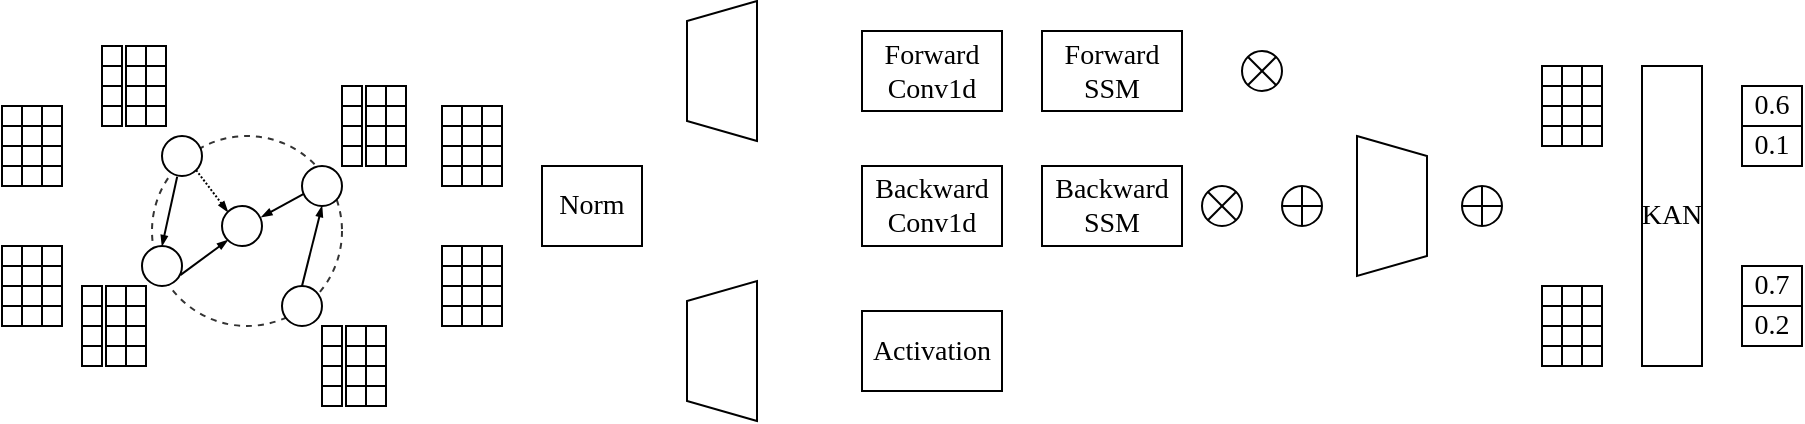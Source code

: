 <mxfile version="24.5.5" type="github">
  <diagram name="第 1 页" id="mSj27gr01lUWhsnLit3x">
    <mxGraphModel dx="1698" dy="1373" grid="1" gridSize="10" guides="1" tooltips="1" connect="1" arrows="1" fold="1" page="1" pageScale="1" pageWidth="827" pageHeight="1169" math="0" shadow="0">
      <root>
        <mxCell id="0" />
        <mxCell id="1" parent="0" />
        <mxCell id="Hs8WbcXcdVRiZlc4-tPR-161" value="" style="ellipse;whiteSpace=wrap;html=1;aspect=fixed;dashed=1;opacity=80;" vertex="1" parent="1">
          <mxGeometry x="255" y="265" width="95" height="95" as="geometry" />
        </mxCell>
        <mxCell id="Hs8WbcXcdVRiZlc4-tPR-66" value="" style="ellipse;whiteSpace=wrap;html=1;aspect=fixed;" vertex="1" parent="1">
          <mxGeometry x="290" y="300" width="20" height="20" as="geometry" />
        </mxCell>
        <mxCell id="Hs8WbcXcdVRiZlc4-tPR-67" value="" style="ellipse;whiteSpace=wrap;html=1;aspect=fixed;" vertex="1" parent="1">
          <mxGeometry x="260" y="265" width="20" height="20" as="geometry" />
        </mxCell>
        <mxCell id="Hs8WbcXcdVRiZlc4-tPR-68" value="" style="ellipse;whiteSpace=wrap;html=1;aspect=fixed;" vertex="1" parent="1">
          <mxGeometry x="330" y="280" width="20" height="20" as="geometry" />
        </mxCell>
        <mxCell id="Hs8WbcXcdVRiZlc4-tPR-69" value="" style="ellipse;whiteSpace=wrap;html=1;aspect=fixed;" vertex="1" parent="1">
          <mxGeometry x="320" y="340" width="20" height="20" as="geometry" />
        </mxCell>
        <mxCell id="Hs8WbcXcdVRiZlc4-tPR-70" value="" style="ellipse;whiteSpace=wrap;html=1;aspect=fixed;" vertex="1" parent="1">
          <mxGeometry x="250" y="320" width="20" height="20" as="geometry" />
        </mxCell>
        <mxCell id="Hs8WbcXcdVRiZlc4-tPR-87" value="" style="group" vertex="1" connectable="0" parent="1">
          <mxGeometry x="180" y="250" width="30" height="40" as="geometry" />
        </mxCell>
        <mxCell id="Hs8WbcXcdVRiZlc4-tPR-1" value="" style="rounded=0;whiteSpace=wrap;html=1;" vertex="1" parent="Hs8WbcXcdVRiZlc4-tPR-87">
          <mxGeometry width="10" height="10" as="geometry" />
        </mxCell>
        <mxCell id="Hs8WbcXcdVRiZlc4-tPR-5" value="" style="rounded=0;whiteSpace=wrap;html=1;" vertex="1" parent="Hs8WbcXcdVRiZlc4-tPR-87">
          <mxGeometry y="10" width="10" height="10" as="geometry" />
        </mxCell>
        <mxCell id="Hs8WbcXcdVRiZlc4-tPR-6" value="" style="rounded=0;whiteSpace=wrap;html=1;" vertex="1" parent="Hs8WbcXcdVRiZlc4-tPR-87">
          <mxGeometry y="20" width="10" height="10" as="geometry" />
        </mxCell>
        <mxCell id="Hs8WbcXcdVRiZlc4-tPR-7" value="" style="rounded=0;whiteSpace=wrap;html=1;" vertex="1" parent="Hs8WbcXcdVRiZlc4-tPR-87">
          <mxGeometry y="30" width="10" height="10" as="geometry" />
        </mxCell>
        <mxCell id="Hs8WbcXcdVRiZlc4-tPR-9" value="" style="rounded=0;whiteSpace=wrap;html=1;" vertex="1" parent="Hs8WbcXcdVRiZlc4-tPR-87">
          <mxGeometry x="10" width="10" height="10" as="geometry" />
        </mxCell>
        <mxCell id="Hs8WbcXcdVRiZlc4-tPR-10" value="" style="rounded=0;whiteSpace=wrap;html=1;" vertex="1" parent="Hs8WbcXcdVRiZlc4-tPR-87">
          <mxGeometry x="20" width="10" height="10" as="geometry" />
        </mxCell>
        <mxCell id="Hs8WbcXcdVRiZlc4-tPR-11" value="" style="rounded=0;whiteSpace=wrap;html=1;" vertex="1" parent="Hs8WbcXcdVRiZlc4-tPR-87">
          <mxGeometry x="10" y="10" width="10" height="10" as="geometry" />
        </mxCell>
        <mxCell id="Hs8WbcXcdVRiZlc4-tPR-12" value="" style="rounded=0;whiteSpace=wrap;html=1;" vertex="1" parent="Hs8WbcXcdVRiZlc4-tPR-87">
          <mxGeometry x="20" y="10" width="10" height="10" as="geometry" />
        </mxCell>
        <mxCell id="Hs8WbcXcdVRiZlc4-tPR-13" value="" style="rounded=0;whiteSpace=wrap;html=1;" vertex="1" parent="Hs8WbcXcdVRiZlc4-tPR-87">
          <mxGeometry x="10" y="20" width="10" height="10" as="geometry" />
        </mxCell>
        <mxCell id="Hs8WbcXcdVRiZlc4-tPR-14" value="" style="rounded=0;whiteSpace=wrap;html=1;" vertex="1" parent="Hs8WbcXcdVRiZlc4-tPR-87">
          <mxGeometry x="20" y="20" width="10" height="10" as="geometry" />
        </mxCell>
        <mxCell id="Hs8WbcXcdVRiZlc4-tPR-15" value="" style="rounded=0;whiteSpace=wrap;html=1;" vertex="1" parent="Hs8WbcXcdVRiZlc4-tPR-87">
          <mxGeometry x="10" y="30" width="10" height="10" as="geometry" />
        </mxCell>
        <mxCell id="Hs8WbcXcdVRiZlc4-tPR-16" value="" style="rounded=0;whiteSpace=wrap;html=1;" vertex="1" parent="Hs8WbcXcdVRiZlc4-tPR-87">
          <mxGeometry x="20" y="30" width="10" height="10" as="geometry" />
        </mxCell>
        <mxCell id="Hs8WbcXcdVRiZlc4-tPR-101" value="" style="group" vertex="1" connectable="0" parent="1">
          <mxGeometry x="180" y="320" width="30" height="40" as="geometry" />
        </mxCell>
        <mxCell id="Hs8WbcXcdVRiZlc4-tPR-102" value="" style="rounded=0;whiteSpace=wrap;html=1;" vertex="1" parent="Hs8WbcXcdVRiZlc4-tPR-101">
          <mxGeometry width="10" height="10" as="geometry" />
        </mxCell>
        <mxCell id="Hs8WbcXcdVRiZlc4-tPR-103" value="" style="rounded=0;whiteSpace=wrap;html=1;" vertex="1" parent="Hs8WbcXcdVRiZlc4-tPR-101">
          <mxGeometry y="10" width="10" height="10" as="geometry" />
        </mxCell>
        <mxCell id="Hs8WbcXcdVRiZlc4-tPR-104" value="" style="rounded=0;whiteSpace=wrap;html=1;" vertex="1" parent="Hs8WbcXcdVRiZlc4-tPR-101">
          <mxGeometry y="20" width="10" height="10" as="geometry" />
        </mxCell>
        <mxCell id="Hs8WbcXcdVRiZlc4-tPR-105" value="" style="rounded=0;whiteSpace=wrap;html=1;" vertex="1" parent="Hs8WbcXcdVRiZlc4-tPR-101">
          <mxGeometry y="30" width="10" height="10" as="geometry" />
        </mxCell>
        <mxCell id="Hs8WbcXcdVRiZlc4-tPR-106" value="" style="rounded=0;whiteSpace=wrap;html=1;" vertex="1" parent="Hs8WbcXcdVRiZlc4-tPR-101">
          <mxGeometry x="10" width="10" height="10" as="geometry" />
        </mxCell>
        <mxCell id="Hs8WbcXcdVRiZlc4-tPR-107" value="" style="rounded=0;whiteSpace=wrap;html=1;" vertex="1" parent="Hs8WbcXcdVRiZlc4-tPR-101">
          <mxGeometry x="20" width="10" height="10" as="geometry" />
        </mxCell>
        <mxCell id="Hs8WbcXcdVRiZlc4-tPR-108" value="" style="rounded=0;whiteSpace=wrap;html=1;" vertex="1" parent="Hs8WbcXcdVRiZlc4-tPR-101">
          <mxGeometry x="10" y="10" width="10" height="10" as="geometry" />
        </mxCell>
        <mxCell id="Hs8WbcXcdVRiZlc4-tPR-109" value="" style="rounded=0;whiteSpace=wrap;html=1;" vertex="1" parent="Hs8WbcXcdVRiZlc4-tPR-101">
          <mxGeometry x="20" y="10" width="10" height="10" as="geometry" />
        </mxCell>
        <mxCell id="Hs8WbcXcdVRiZlc4-tPR-110" value="" style="rounded=0;whiteSpace=wrap;html=1;" vertex="1" parent="Hs8WbcXcdVRiZlc4-tPR-101">
          <mxGeometry x="10" y="20" width="10" height="10" as="geometry" />
        </mxCell>
        <mxCell id="Hs8WbcXcdVRiZlc4-tPR-111" value="" style="rounded=0;whiteSpace=wrap;html=1;" vertex="1" parent="Hs8WbcXcdVRiZlc4-tPR-101">
          <mxGeometry x="20" y="20" width="10" height="10" as="geometry" />
        </mxCell>
        <mxCell id="Hs8WbcXcdVRiZlc4-tPR-112" value="" style="rounded=0;whiteSpace=wrap;html=1;" vertex="1" parent="Hs8WbcXcdVRiZlc4-tPR-101">
          <mxGeometry x="10" y="30" width="10" height="10" as="geometry" />
        </mxCell>
        <mxCell id="Hs8WbcXcdVRiZlc4-tPR-113" value="" style="rounded=0;whiteSpace=wrap;html=1;" vertex="1" parent="Hs8WbcXcdVRiZlc4-tPR-101">
          <mxGeometry x="20" y="30" width="10" height="10" as="geometry" />
        </mxCell>
        <mxCell id="Hs8WbcXcdVRiZlc4-tPR-116" value="" style="group" vertex="1" connectable="0" parent="1">
          <mxGeometry x="230" y="220" width="32" height="40" as="geometry" />
        </mxCell>
        <mxCell id="Hs8WbcXcdVRiZlc4-tPR-89" value="" style="rounded=0;whiteSpace=wrap;html=1;" vertex="1" parent="Hs8WbcXcdVRiZlc4-tPR-116">
          <mxGeometry width="10" height="10" as="geometry" />
        </mxCell>
        <mxCell id="Hs8WbcXcdVRiZlc4-tPR-90" value="" style="rounded=0;whiteSpace=wrap;html=1;" vertex="1" parent="Hs8WbcXcdVRiZlc4-tPR-116">
          <mxGeometry y="10" width="10" height="10" as="geometry" />
        </mxCell>
        <mxCell id="Hs8WbcXcdVRiZlc4-tPR-91" value="" style="rounded=0;whiteSpace=wrap;html=1;" vertex="1" parent="Hs8WbcXcdVRiZlc4-tPR-116">
          <mxGeometry y="20" width="10" height="10" as="geometry" />
        </mxCell>
        <mxCell id="Hs8WbcXcdVRiZlc4-tPR-92" value="" style="rounded=0;whiteSpace=wrap;html=1;" vertex="1" parent="Hs8WbcXcdVRiZlc4-tPR-116">
          <mxGeometry y="30" width="10" height="10" as="geometry" />
        </mxCell>
        <mxCell id="Hs8WbcXcdVRiZlc4-tPR-115" value="" style="group" vertex="1" connectable="0" parent="Hs8WbcXcdVRiZlc4-tPR-116">
          <mxGeometry x="12" width="20" height="40" as="geometry" />
        </mxCell>
        <mxCell id="Hs8WbcXcdVRiZlc4-tPR-93" value="" style="rounded=0;whiteSpace=wrap;html=1;" vertex="1" parent="Hs8WbcXcdVRiZlc4-tPR-115">
          <mxGeometry width="10" height="10" as="geometry" />
        </mxCell>
        <mxCell id="Hs8WbcXcdVRiZlc4-tPR-94" value="" style="rounded=0;whiteSpace=wrap;html=1;" vertex="1" parent="Hs8WbcXcdVRiZlc4-tPR-115">
          <mxGeometry x="10" width="10" height="10" as="geometry" />
        </mxCell>
        <mxCell id="Hs8WbcXcdVRiZlc4-tPR-95" value="" style="rounded=0;whiteSpace=wrap;html=1;" vertex="1" parent="Hs8WbcXcdVRiZlc4-tPR-115">
          <mxGeometry y="10" width="10" height="10" as="geometry" />
        </mxCell>
        <mxCell id="Hs8WbcXcdVRiZlc4-tPR-96" value="" style="rounded=0;whiteSpace=wrap;html=1;" vertex="1" parent="Hs8WbcXcdVRiZlc4-tPR-115">
          <mxGeometry x="10" y="10" width="10" height="10" as="geometry" />
        </mxCell>
        <mxCell id="Hs8WbcXcdVRiZlc4-tPR-97" value="" style="rounded=0;whiteSpace=wrap;html=1;" vertex="1" parent="Hs8WbcXcdVRiZlc4-tPR-115">
          <mxGeometry y="20" width="10" height="10" as="geometry" />
        </mxCell>
        <mxCell id="Hs8WbcXcdVRiZlc4-tPR-98" value="" style="rounded=0;whiteSpace=wrap;html=1;" vertex="1" parent="Hs8WbcXcdVRiZlc4-tPR-115">
          <mxGeometry x="10" y="20" width="10" height="10" as="geometry" />
        </mxCell>
        <mxCell id="Hs8WbcXcdVRiZlc4-tPR-99" value="" style="rounded=0;whiteSpace=wrap;html=1;" vertex="1" parent="Hs8WbcXcdVRiZlc4-tPR-115">
          <mxGeometry y="30" width="10" height="10" as="geometry" />
        </mxCell>
        <mxCell id="Hs8WbcXcdVRiZlc4-tPR-100" value="" style="rounded=0;whiteSpace=wrap;html=1;" vertex="1" parent="Hs8WbcXcdVRiZlc4-tPR-115">
          <mxGeometry x="10" y="30" width="10" height="10" as="geometry" />
        </mxCell>
        <mxCell id="Hs8WbcXcdVRiZlc4-tPR-117" value="" style="group" vertex="1" connectable="0" parent="1">
          <mxGeometry x="350" y="240" width="32" height="40" as="geometry" />
        </mxCell>
        <mxCell id="Hs8WbcXcdVRiZlc4-tPR-118" value="" style="rounded=0;whiteSpace=wrap;html=1;" vertex="1" parent="Hs8WbcXcdVRiZlc4-tPR-117">
          <mxGeometry width="10" height="10" as="geometry" />
        </mxCell>
        <mxCell id="Hs8WbcXcdVRiZlc4-tPR-119" value="" style="rounded=0;whiteSpace=wrap;html=1;" vertex="1" parent="Hs8WbcXcdVRiZlc4-tPR-117">
          <mxGeometry y="10" width="10" height="10" as="geometry" />
        </mxCell>
        <mxCell id="Hs8WbcXcdVRiZlc4-tPR-120" value="" style="rounded=0;whiteSpace=wrap;html=1;" vertex="1" parent="Hs8WbcXcdVRiZlc4-tPR-117">
          <mxGeometry y="20" width="10" height="10" as="geometry" />
        </mxCell>
        <mxCell id="Hs8WbcXcdVRiZlc4-tPR-121" value="" style="rounded=0;whiteSpace=wrap;html=1;" vertex="1" parent="Hs8WbcXcdVRiZlc4-tPR-117">
          <mxGeometry y="30" width="10" height="10" as="geometry" />
        </mxCell>
        <mxCell id="Hs8WbcXcdVRiZlc4-tPR-122" value="" style="group" vertex="1" connectable="0" parent="Hs8WbcXcdVRiZlc4-tPR-117">
          <mxGeometry x="12" width="20" height="40" as="geometry" />
        </mxCell>
        <mxCell id="Hs8WbcXcdVRiZlc4-tPR-123" value="" style="rounded=0;whiteSpace=wrap;html=1;" vertex="1" parent="Hs8WbcXcdVRiZlc4-tPR-122">
          <mxGeometry width="10" height="10" as="geometry" />
        </mxCell>
        <mxCell id="Hs8WbcXcdVRiZlc4-tPR-124" value="" style="rounded=0;whiteSpace=wrap;html=1;" vertex="1" parent="Hs8WbcXcdVRiZlc4-tPR-122">
          <mxGeometry x="10" width="10" height="10" as="geometry" />
        </mxCell>
        <mxCell id="Hs8WbcXcdVRiZlc4-tPR-125" value="" style="rounded=0;whiteSpace=wrap;html=1;" vertex="1" parent="Hs8WbcXcdVRiZlc4-tPR-122">
          <mxGeometry y="10" width="10" height="10" as="geometry" />
        </mxCell>
        <mxCell id="Hs8WbcXcdVRiZlc4-tPR-126" value="" style="rounded=0;whiteSpace=wrap;html=1;" vertex="1" parent="Hs8WbcXcdVRiZlc4-tPR-122">
          <mxGeometry x="10" y="10" width="10" height="10" as="geometry" />
        </mxCell>
        <mxCell id="Hs8WbcXcdVRiZlc4-tPR-127" value="" style="rounded=0;whiteSpace=wrap;html=1;" vertex="1" parent="Hs8WbcXcdVRiZlc4-tPR-122">
          <mxGeometry y="20" width="10" height="10" as="geometry" />
        </mxCell>
        <mxCell id="Hs8WbcXcdVRiZlc4-tPR-128" value="" style="rounded=0;whiteSpace=wrap;html=1;" vertex="1" parent="Hs8WbcXcdVRiZlc4-tPR-122">
          <mxGeometry x="10" y="20" width="10" height="10" as="geometry" />
        </mxCell>
        <mxCell id="Hs8WbcXcdVRiZlc4-tPR-129" value="" style="rounded=0;whiteSpace=wrap;html=1;" vertex="1" parent="Hs8WbcXcdVRiZlc4-tPR-122">
          <mxGeometry y="30" width="10" height="10" as="geometry" />
        </mxCell>
        <mxCell id="Hs8WbcXcdVRiZlc4-tPR-130" value="" style="rounded=0;whiteSpace=wrap;html=1;" vertex="1" parent="Hs8WbcXcdVRiZlc4-tPR-122">
          <mxGeometry x="10" y="30" width="10" height="10" as="geometry" />
        </mxCell>
        <mxCell id="Hs8WbcXcdVRiZlc4-tPR-131" value="" style="group" vertex="1" connectable="0" parent="1">
          <mxGeometry x="340" y="360" width="32" height="40" as="geometry" />
        </mxCell>
        <mxCell id="Hs8WbcXcdVRiZlc4-tPR-132" value="" style="rounded=0;whiteSpace=wrap;html=1;" vertex="1" parent="Hs8WbcXcdVRiZlc4-tPR-131">
          <mxGeometry width="10" height="10" as="geometry" />
        </mxCell>
        <mxCell id="Hs8WbcXcdVRiZlc4-tPR-133" value="" style="rounded=0;whiteSpace=wrap;html=1;" vertex="1" parent="Hs8WbcXcdVRiZlc4-tPR-131">
          <mxGeometry y="10" width="10" height="10" as="geometry" />
        </mxCell>
        <mxCell id="Hs8WbcXcdVRiZlc4-tPR-134" value="" style="rounded=0;whiteSpace=wrap;html=1;" vertex="1" parent="Hs8WbcXcdVRiZlc4-tPR-131">
          <mxGeometry y="20" width="10" height="10" as="geometry" />
        </mxCell>
        <mxCell id="Hs8WbcXcdVRiZlc4-tPR-135" value="" style="rounded=0;whiteSpace=wrap;html=1;" vertex="1" parent="Hs8WbcXcdVRiZlc4-tPR-131">
          <mxGeometry y="30" width="10" height="10" as="geometry" />
        </mxCell>
        <mxCell id="Hs8WbcXcdVRiZlc4-tPR-136" value="" style="group" vertex="1" connectable="0" parent="Hs8WbcXcdVRiZlc4-tPR-131">
          <mxGeometry x="12" width="20" height="40" as="geometry" />
        </mxCell>
        <mxCell id="Hs8WbcXcdVRiZlc4-tPR-137" value="" style="rounded=0;whiteSpace=wrap;html=1;" vertex="1" parent="Hs8WbcXcdVRiZlc4-tPR-136">
          <mxGeometry width="10" height="10" as="geometry" />
        </mxCell>
        <mxCell id="Hs8WbcXcdVRiZlc4-tPR-138" value="" style="rounded=0;whiteSpace=wrap;html=1;" vertex="1" parent="Hs8WbcXcdVRiZlc4-tPR-136">
          <mxGeometry x="10" width="10" height="10" as="geometry" />
        </mxCell>
        <mxCell id="Hs8WbcXcdVRiZlc4-tPR-139" value="" style="rounded=0;whiteSpace=wrap;html=1;" vertex="1" parent="Hs8WbcXcdVRiZlc4-tPR-136">
          <mxGeometry y="10" width="10" height="10" as="geometry" />
        </mxCell>
        <mxCell id="Hs8WbcXcdVRiZlc4-tPR-140" value="" style="rounded=0;whiteSpace=wrap;html=1;" vertex="1" parent="Hs8WbcXcdVRiZlc4-tPR-136">
          <mxGeometry x="10" y="10" width="10" height="10" as="geometry" />
        </mxCell>
        <mxCell id="Hs8WbcXcdVRiZlc4-tPR-141" value="" style="rounded=0;whiteSpace=wrap;html=1;" vertex="1" parent="Hs8WbcXcdVRiZlc4-tPR-136">
          <mxGeometry y="20" width="10" height="10" as="geometry" />
        </mxCell>
        <mxCell id="Hs8WbcXcdVRiZlc4-tPR-142" value="" style="rounded=0;whiteSpace=wrap;html=1;" vertex="1" parent="Hs8WbcXcdVRiZlc4-tPR-136">
          <mxGeometry x="10" y="20" width="10" height="10" as="geometry" />
        </mxCell>
        <mxCell id="Hs8WbcXcdVRiZlc4-tPR-143" value="" style="rounded=0;whiteSpace=wrap;html=1;" vertex="1" parent="Hs8WbcXcdVRiZlc4-tPR-136">
          <mxGeometry y="30" width="10" height="10" as="geometry" />
        </mxCell>
        <mxCell id="Hs8WbcXcdVRiZlc4-tPR-144" value="" style="rounded=0;whiteSpace=wrap;html=1;" vertex="1" parent="Hs8WbcXcdVRiZlc4-tPR-136">
          <mxGeometry x="10" y="30" width="10" height="10" as="geometry" />
        </mxCell>
        <mxCell id="Hs8WbcXcdVRiZlc4-tPR-145" value="" style="group" vertex="1" connectable="0" parent="1">
          <mxGeometry x="220" y="340" width="32" height="40" as="geometry" />
        </mxCell>
        <mxCell id="Hs8WbcXcdVRiZlc4-tPR-146" value="" style="rounded=0;whiteSpace=wrap;html=1;" vertex="1" parent="Hs8WbcXcdVRiZlc4-tPR-145">
          <mxGeometry width="10" height="10" as="geometry" />
        </mxCell>
        <mxCell id="Hs8WbcXcdVRiZlc4-tPR-147" value="" style="rounded=0;whiteSpace=wrap;html=1;" vertex="1" parent="Hs8WbcXcdVRiZlc4-tPR-145">
          <mxGeometry y="10" width="10" height="10" as="geometry" />
        </mxCell>
        <mxCell id="Hs8WbcXcdVRiZlc4-tPR-148" value="" style="rounded=0;whiteSpace=wrap;html=1;" vertex="1" parent="Hs8WbcXcdVRiZlc4-tPR-145">
          <mxGeometry y="20" width="10" height="10" as="geometry" />
        </mxCell>
        <mxCell id="Hs8WbcXcdVRiZlc4-tPR-149" value="" style="rounded=0;whiteSpace=wrap;html=1;" vertex="1" parent="Hs8WbcXcdVRiZlc4-tPR-145">
          <mxGeometry y="30" width="10" height="10" as="geometry" />
        </mxCell>
        <mxCell id="Hs8WbcXcdVRiZlc4-tPR-150" value="" style="group" vertex="1" connectable="0" parent="Hs8WbcXcdVRiZlc4-tPR-145">
          <mxGeometry x="12" width="20" height="40" as="geometry" />
        </mxCell>
        <mxCell id="Hs8WbcXcdVRiZlc4-tPR-151" value="" style="rounded=0;whiteSpace=wrap;html=1;" vertex="1" parent="Hs8WbcXcdVRiZlc4-tPR-150">
          <mxGeometry width="10" height="10" as="geometry" />
        </mxCell>
        <mxCell id="Hs8WbcXcdVRiZlc4-tPR-152" value="" style="rounded=0;whiteSpace=wrap;html=1;" vertex="1" parent="Hs8WbcXcdVRiZlc4-tPR-150">
          <mxGeometry x="10" width="10" height="10" as="geometry" />
        </mxCell>
        <mxCell id="Hs8WbcXcdVRiZlc4-tPR-153" value="" style="rounded=0;whiteSpace=wrap;html=1;" vertex="1" parent="Hs8WbcXcdVRiZlc4-tPR-150">
          <mxGeometry y="10" width="10" height="10" as="geometry" />
        </mxCell>
        <mxCell id="Hs8WbcXcdVRiZlc4-tPR-154" value="" style="rounded=0;whiteSpace=wrap;html=1;" vertex="1" parent="Hs8WbcXcdVRiZlc4-tPR-150">
          <mxGeometry x="10" y="10" width="10" height="10" as="geometry" />
        </mxCell>
        <mxCell id="Hs8WbcXcdVRiZlc4-tPR-155" value="" style="rounded=0;whiteSpace=wrap;html=1;" vertex="1" parent="Hs8WbcXcdVRiZlc4-tPR-150">
          <mxGeometry y="20" width="10" height="10" as="geometry" />
        </mxCell>
        <mxCell id="Hs8WbcXcdVRiZlc4-tPR-156" value="" style="rounded=0;whiteSpace=wrap;html=1;" vertex="1" parent="Hs8WbcXcdVRiZlc4-tPR-150">
          <mxGeometry x="10" y="20" width="10" height="10" as="geometry" />
        </mxCell>
        <mxCell id="Hs8WbcXcdVRiZlc4-tPR-157" value="" style="rounded=0;whiteSpace=wrap;html=1;" vertex="1" parent="Hs8WbcXcdVRiZlc4-tPR-150">
          <mxGeometry y="30" width="10" height="10" as="geometry" />
        </mxCell>
        <mxCell id="Hs8WbcXcdVRiZlc4-tPR-158" value="" style="rounded=0;whiteSpace=wrap;html=1;" vertex="1" parent="Hs8WbcXcdVRiZlc4-tPR-150">
          <mxGeometry x="10" y="30" width="10" height="10" as="geometry" />
        </mxCell>
        <mxCell id="Hs8WbcXcdVRiZlc4-tPR-159" value="" style="endArrow=blockThin;html=1;rounded=0;entryX=0.985;entryY=0.275;entryDx=0;entryDy=0;exitX=0.033;exitY=0.706;exitDx=0;exitDy=0;exitPerimeter=0;endFill=1;endSize=3;entryPerimeter=0;" edge="1" parent="1" source="Hs8WbcXcdVRiZlc4-tPR-68" target="Hs8WbcXcdVRiZlc4-tPR-66">
          <mxGeometry width="50" height="50" relative="1" as="geometry">
            <mxPoint x="330" y="290.91" as="sourcePoint" />
            <mxPoint x="307.971" y="299.999" as="targetPoint" />
          </mxGeometry>
        </mxCell>
        <mxCell id="Hs8WbcXcdVRiZlc4-tPR-160" value="" style="endArrow=blockThin;html=1;rounded=0;entryX=0.5;entryY=1;entryDx=0;entryDy=0;exitX=0.5;exitY=0;exitDx=0;exitDy=0;endFill=1;endSize=3;" edge="1" parent="1" source="Hs8WbcXcdVRiZlc4-tPR-69" target="Hs8WbcXcdVRiZlc4-tPR-68">
          <mxGeometry width="50" height="50" relative="1" as="geometry">
            <mxPoint x="341" y="304" as="sourcePoint" />
            <mxPoint x="320" y="316" as="targetPoint" />
          </mxGeometry>
        </mxCell>
        <mxCell id="Hs8WbcXcdVRiZlc4-tPR-162" value="" style="endArrow=blockThin;html=1;rounded=0;entryX=0.5;entryY=0;entryDx=0;entryDy=0;exitX=0.379;exitY=1.017;exitDx=0;exitDy=0;exitPerimeter=0;endFill=1;endSize=3;" edge="1" parent="1" source="Hs8WbcXcdVRiZlc4-tPR-67" target="Hs8WbcXcdVRiZlc4-tPR-70">
          <mxGeometry width="50" height="50" relative="1" as="geometry">
            <mxPoint x="341" y="304" as="sourcePoint" />
            <mxPoint x="320" y="316" as="targetPoint" />
          </mxGeometry>
        </mxCell>
        <mxCell id="Hs8WbcXcdVRiZlc4-tPR-164" value="" style="endArrow=blockThin;html=1;rounded=0;entryX=0;entryY=1;entryDx=0;entryDy=0;exitX=0.958;exitY=0.727;exitDx=0;exitDy=0;exitPerimeter=0;endFill=1;endSize=3;" edge="1" parent="1" source="Hs8WbcXcdVRiZlc4-tPR-70" target="Hs8WbcXcdVRiZlc4-tPR-66">
          <mxGeometry width="50" height="50" relative="1" as="geometry">
            <mxPoint x="341" y="304" as="sourcePoint" />
            <mxPoint x="320" y="316" as="targetPoint" />
          </mxGeometry>
        </mxCell>
        <mxCell id="Hs8WbcXcdVRiZlc4-tPR-165" value="" style="endArrow=blockThin;html=1;rounded=0;entryX=0;entryY=0;entryDx=0;entryDy=0;exitX=1;exitY=1;exitDx=0;exitDy=0;endFill=1;endSize=3;dashed=1;dashPattern=1 1;" edge="1" parent="1" source="Hs8WbcXcdVRiZlc4-tPR-67" target="Hs8WbcXcdVRiZlc4-tPR-66">
          <mxGeometry width="50" height="50" relative="1" as="geometry">
            <mxPoint x="351" y="314" as="sourcePoint" />
            <mxPoint x="330" y="326" as="targetPoint" />
          </mxGeometry>
        </mxCell>
        <mxCell id="Hs8WbcXcdVRiZlc4-tPR-166" value="" style="group" vertex="1" connectable="0" parent="1">
          <mxGeometry x="400" y="250" width="30" height="40" as="geometry" />
        </mxCell>
        <mxCell id="Hs8WbcXcdVRiZlc4-tPR-167" value="" style="rounded=0;whiteSpace=wrap;html=1;" vertex="1" parent="Hs8WbcXcdVRiZlc4-tPR-166">
          <mxGeometry width="10" height="10" as="geometry" />
        </mxCell>
        <mxCell id="Hs8WbcXcdVRiZlc4-tPR-168" value="" style="rounded=0;whiteSpace=wrap;html=1;" vertex="1" parent="Hs8WbcXcdVRiZlc4-tPR-166">
          <mxGeometry y="10" width="10" height="10" as="geometry" />
        </mxCell>
        <mxCell id="Hs8WbcXcdVRiZlc4-tPR-169" value="" style="rounded=0;whiteSpace=wrap;html=1;" vertex="1" parent="Hs8WbcXcdVRiZlc4-tPR-166">
          <mxGeometry y="20" width="10" height="10" as="geometry" />
        </mxCell>
        <mxCell id="Hs8WbcXcdVRiZlc4-tPR-170" value="" style="rounded=0;whiteSpace=wrap;html=1;" vertex="1" parent="Hs8WbcXcdVRiZlc4-tPR-166">
          <mxGeometry y="30" width="10" height="10" as="geometry" />
        </mxCell>
        <mxCell id="Hs8WbcXcdVRiZlc4-tPR-171" value="" style="rounded=0;whiteSpace=wrap;html=1;" vertex="1" parent="Hs8WbcXcdVRiZlc4-tPR-166">
          <mxGeometry x="10" width="10" height="10" as="geometry" />
        </mxCell>
        <mxCell id="Hs8WbcXcdVRiZlc4-tPR-172" value="" style="rounded=0;whiteSpace=wrap;html=1;" vertex="1" parent="Hs8WbcXcdVRiZlc4-tPR-166">
          <mxGeometry x="20" width="10" height="10" as="geometry" />
        </mxCell>
        <mxCell id="Hs8WbcXcdVRiZlc4-tPR-173" value="" style="rounded=0;whiteSpace=wrap;html=1;" vertex="1" parent="Hs8WbcXcdVRiZlc4-tPR-166">
          <mxGeometry x="10" y="10" width="10" height="10" as="geometry" />
        </mxCell>
        <mxCell id="Hs8WbcXcdVRiZlc4-tPR-174" value="" style="rounded=0;whiteSpace=wrap;html=1;" vertex="1" parent="Hs8WbcXcdVRiZlc4-tPR-166">
          <mxGeometry x="20" y="10" width="10" height="10" as="geometry" />
        </mxCell>
        <mxCell id="Hs8WbcXcdVRiZlc4-tPR-175" value="" style="rounded=0;whiteSpace=wrap;html=1;" vertex="1" parent="Hs8WbcXcdVRiZlc4-tPR-166">
          <mxGeometry x="10" y="20" width="10" height="10" as="geometry" />
        </mxCell>
        <mxCell id="Hs8WbcXcdVRiZlc4-tPR-176" value="" style="rounded=0;whiteSpace=wrap;html=1;" vertex="1" parent="Hs8WbcXcdVRiZlc4-tPR-166">
          <mxGeometry x="20" y="20" width="10" height="10" as="geometry" />
        </mxCell>
        <mxCell id="Hs8WbcXcdVRiZlc4-tPR-177" value="" style="rounded=0;whiteSpace=wrap;html=1;" vertex="1" parent="Hs8WbcXcdVRiZlc4-tPR-166">
          <mxGeometry x="10" y="30" width="10" height="10" as="geometry" />
        </mxCell>
        <mxCell id="Hs8WbcXcdVRiZlc4-tPR-178" value="" style="rounded=0;whiteSpace=wrap;html=1;" vertex="1" parent="Hs8WbcXcdVRiZlc4-tPR-166">
          <mxGeometry x="20" y="30" width="10" height="10" as="geometry" />
        </mxCell>
        <mxCell id="Hs8WbcXcdVRiZlc4-tPR-179" value="" style="group" vertex="1" connectable="0" parent="1">
          <mxGeometry x="400" y="320" width="30" height="40" as="geometry" />
        </mxCell>
        <mxCell id="Hs8WbcXcdVRiZlc4-tPR-180" value="" style="rounded=0;whiteSpace=wrap;html=1;" vertex="1" parent="Hs8WbcXcdVRiZlc4-tPR-179">
          <mxGeometry width="10" height="10" as="geometry" />
        </mxCell>
        <mxCell id="Hs8WbcXcdVRiZlc4-tPR-181" value="" style="rounded=0;whiteSpace=wrap;html=1;" vertex="1" parent="Hs8WbcXcdVRiZlc4-tPR-179">
          <mxGeometry y="10" width="10" height="10" as="geometry" />
        </mxCell>
        <mxCell id="Hs8WbcXcdVRiZlc4-tPR-182" value="" style="rounded=0;whiteSpace=wrap;html=1;" vertex="1" parent="Hs8WbcXcdVRiZlc4-tPR-179">
          <mxGeometry y="20" width="10" height="10" as="geometry" />
        </mxCell>
        <mxCell id="Hs8WbcXcdVRiZlc4-tPR-183" value="" style="rounded=0;whiteSpace=wrap;html=1;" vertex="1" parent="Hs8WbcXcdVRiZlc4-tPR-179">
          <mxGeometry y="30" width="10" height="10" as="geometry" />
        </mxCell>
        <mxCell id="Hs8WbcXcdVRiZlc4-tPR-184" value="" style="rounded=0;whiteSpace=wrap;html=1;" vertex="1" parent="Hs8WbcXcdVRiZlc4-tPR-179">
          <mxGeometry x="10" width="10" height="10" as="geometry" />
        </mxCell>
        <mxCell id="Hs8WbcXcdVRiZlc4-tPR-185" value="" style="rounded=0;whiteSpace=wrap;html=1;" vertex="1" parent="Hs8WbcXcdVRiZlc4-tPR-179">
          <mxGeometry x="20" width="10" height="10" as="geometry" />
        </mxCell>
        <mxCell id="Hs8WbcXcdVRiZlc4-tPR-186" value="" style="rounded=0;whiteSpace=wrap;html=1;" vertex="1" parent="Hs8WbcXcdVRiZlc4-tPR-179">
          <mxGeometry x="10" y="10" width="10" height="10" as="geometry" />
        </mxCell>
        <mxCell id="Hs8WbcXcdVRiZlc4-tPR-187" value="" style="rounded=0;whiteSpace=wrap;html=1;" vertex="1" parent="Hs8WbcXcdVRiZlc4-tPR-179">
          <mxGeometry x="20" y="10" width="10" height="10" as="geometry" />
        </mxCell>
        <mxCell id="Hs8WbcXcdVRiZlc4-tPR-188" value="" style="rounded=0;whiteSpace=wrap;html=1;" vertex="1" parent="Hs8WbcXcdVRiZlc4-tPR-179">
          <mxGeometry x="10" y="20" width="10" height="10" as="geometry" />
        </mxCell>
        <mxCell id="Hs8WbcXcdVRiZlc4-tPR-189" value="" style="rounded=0;whiteSpace=wrap;html=1;" vertex="1" parent="Hs8WbcXcdVRiZlc4-tPR-179">
          <mxGeometry x="20" y="20" width="10" height="10" as="geometry" />
        </mxCell>
        <mxCell id="Hs8WbcXcdVRiZlc4-tPR-190" value="" style="rounded=0;whiteSpace=wrap;html=1;" vertex="1" parent="Hs8WbcXcdVRiZlc4-tPR-179">
          <mxGeometry x="10" y="30" width="10" height="10" as="geometry" />
        </mxCell>
        <mxCell id="Hs8WbcXcdVRiZlc4-tPR-191" value="" style="rounded=0;whiteSpace=wrap;html=1;" vertex="1" parent="Hs8WbcXcdVRiZlc4-tPR-179">
          <mxGeometry x="20" y="30" width="10" height="10" as="geometry" />
        </mxCell>
        <mxCell id="Hs8WbcXcdVRiZlc4-tPR-192" value="&lt;font style=&quot;font-size: 14px;&quot; face=&quot;Times New Roman&quot;&gt;Norm&lt;/font&gt;" style="rounded=0;whiteSpace=wrap;html=1;" vertex="1" parent="1">
          <mxGeometry x="450" y="280" width="50" height="40" as="geometry" />
        </mxCell>
        <mxCell id="Hs8WbcXcdVRiZlc4-tPR-246" value="" style="shape=trapezoid;perimeter=trapezoidPerimeter;whiteSpace=wrap;html=1;fixedSize=1;rotation=-90;size=10;" vertex="1" parent="1">
          <mxGeometry x="505" y="355" width="70" height="35" as="geometry" />
        </mxCell>
        <mxCell id="Hs8WbcXcdVRiZlc4-tPR-247" value="" style="shape=trapezoid;perimeter=trapezoidPerimeter;whiteSpace=wrap;html=1;fixedSize=1;rotation=-90;size=10;" vertex="1" parent="1">
          <mxGeometry x="505" y="215" width="70" height="35" as="geometry" />
        </mxCell>
        <mxCell id="Hs8WbcXcdVRiZlc4-tPR-248" value="&lt;font style=&quot;font-size: 14px;&quot; face=&quot;Times New Roman&quot;&gt;Forward&lt;br&gt;Conv1d&lt;/font&gt;" style="rounded=0;whiteSpace=wrap;html=1;" vertex="1" parent="1">
          <mxGeometry x="610" y="212.5" width="70" height="40" as="geometry" />
        </mxCell>
        <mxCell id="Hs8WbcXcdVRiZlc4-tPR-249" value="&lt;font style=&quot;font-size: 14px;&quot; face=&quot;Times New Roman&quot;&gt;Backward&lt;br&gt;Conv1d&lt;/font&gt;" style="rounded=0;whiteSpace=wrap;html=1;" vertex="1" parent="1">
          <mxGeometry x="610" y="280" width="70" height="40" as="geometry" />
        </mxCell>
        <mxCell id="Hs8WbcXcdVRiZlc4-tPR-250" value="&lt;font face=&quot;Times New Roman&quot;&gt;&lt;span style=&quot;font-size: 14px;&quot;&gt;Activation&lt;/span&gt;&lt;/font&gt;" style="rounded=0;whiteSpace=wrap;html=1;" vertex="1" parent="1">
          <mxGeometry x="610" y="352.5" width="70" height="40" as="geometry" />
        </mxCell>
        <mxCell id="Hs8WbcXcdVRiZlc4-tPR-251" value="&lt;font style=&quot;font-size: 14px;&quot; face=&quot;Times New Roman&quot;&gt;Forward&lt;br&gt;SSM&lt;/font&gt;" style="rounded=0;whiteSpace=wrap;html=1;" vertex="1" parent="1">
          <mxGeometry x="700" y="212.5" width="70" height="40" as="geometry" />
        </mxCell>
        <mxCell id="Hs8WbcXcdVRiZlc4-tPR-252" value="&lt;font style=&quot;font-size: 14px;&quot; face=&quot;Times New Roman&quot;&gt;Backward&lt;br&gt;SSM&lt;/font&gt;" style="rounded=0;whiteSpace=wrap;html=1;" vertex="1" parent="1">
          <mxGeometry x="700" y="280" width="70" height="40" as="geometry" />
        </mxCell>
        <mxCell id="Hs8WbcXcdVRiZlc4-tPR-253" value="" style="shape=sumEllipse;perimeter=ellipsePerimeter;whiteSpace=wrap;html=1;backgroundOutline=1;" vertex="1" parent="1">
          <mxGeometry x="800" y="222.5" width="20" height="20" as="geometry" />
        </mxCell>
        <mxCell id="Hs8WbcXcdVRiZlc4-tPR-255" value="" style="shape=sumEllipse;perimeter=ellipsePerimeter;whiteSpace=wrap;html=1;backgroundOutline=1;" vertex="1" parent="1">
          <mxGeometry x="780" y="290" width="20" height="20" as="geometry" />
        </mxCell>
        <mxCell id="Hs8WbcXcdVRiZlc4-tPR-256" value="" style="shape=orEllipse;perimeter=ellipsePerimeter;whiteSpace=wrap;html=1;backgroundOutline=1;" vertex="1" parent="1">
          <mxGeometry x="820" y="290" width="20" height="20" as="geometry" />
        </mxCell>
        <mxCell id="Hs8WbcXcdVRiZlc4-tPR-257" value="" style="shape=trapezoid;perimeter=trapezoidPerimeter;whiteSpace=wrap;html=1;fixedSize=1;rotation=90;size=10;" vertex="1" parent="1">
          <mxGeometry x="840" y="282.5" width="70" height="35" as="geometry" />
        </mxCell>
        <mxCell id="Hs8WbcXcdVRiZlc4-tPR-258" value="" style="shape=orEllipse;perimeter=ellipsePerimeter;whiteSpace=wrap;html=1;backgroundOutline=1;" vertex="1" parent="1">
          <mxGeometry x="910" y="290" width="20" height="20" as="geometry" />
        </mxCell>
        <mxCell id="Hs8WbcXcdVRiZlc4-tPR-326" value="" style="group" vertex="1" connectable="0" parent="1">
          <mxGeometry x="950" y="340" width="30" height="40" as="geometry" />
        </mxCell>
        <mxCell id="Hs8WbcXcdVRiZlc4-tPR-327" value="" style="rounded=0;whiteSpace=wrap;html=1;" vertex="1" parent="Hs8WbcXcdVRiZlc4-tPR-326">
          <mxGeometry width="10" height="10" as="geometry" />
        </mxCell>
        <mxCell id="Hs8WbcXcdVRiZlc4-tPR-328" value="" style="rounded=0;whiteSpace=wrap;html=1;" vertex="1" parent="Hs8WbcXcdVRiZlc4-tPR-326">
          <mxGeometry y="10" width="10" height="10" as="geometry" />
        </mxCell>
        <mxCell id="Hs8WbcXcdVRiZlc4-tPR-329" value="" style="rounded=0;whiteSpace=wrap;html=1;" vertex="1" parent="Hs8WbcXcdVRiZlc4-tPR-326">
          <mxGeometry y="20" width="10" height="10" as="geometry" />
        </mxCell>
        <mxCell id="Hs8WbcXcdVRiZlc4-tPR-330" value="" style="rounded=0;whiteSpace=wrap;html=1;" vertex="1" parent="Hs8WbcXcdVRiZlc4-tPR-326">
          <mxGeometry y="30" width="10" height="10" as="geometry" />
        </mxCell>
        <mxCell id="Hs8WbcXcdVRiZlc4-tPR-331" value="" style="rounded=0;whiteSpace=wrap;html=1;" vertex="1" parent="Hs8WbcXcdVRiZlc4-tPR-326">
          <mxGeometry x="10" width="10" height="10" as="geometry" />
        </mxCell>
        <mxCell id="Hs8WbcXcdVRiZlc4-tPR-332" value="" style="rounded=0;whiteSpace=wrap;html=1;" vertex="1" parent="Hs8WbcXcdVRiZlc4-tPR-326">
          <mxGeometry x="20" width="10" height="10" as="geometry" />
        </mxCell>
        <mxCell id="Hs8WbcXcdVRiZlc4-tPR-333" value="" style="rounded=0;whiteSpace=wrap;html=1;" vertex="1" parent="Hs8WbcXcdVRiZlc4-tPR-326">
          <mxGeometry x="10" y="10" width="10" height="10" as="geometry" />
        </mxCell>
        <mxCell id="Hs8WbcXcdVRiZlc4-tPR-334" value="" style="rounded=0;whiteSpace=wrap;html=1;" vertex="1" parent="Hs8WbcXcdVRiZlc4-tPR-326">
          <mxGeometry x="20" y="10" width="10" height="10" as="geometry" />
        </mxCell>
        <mxCell id="Hs8WbcXcdVRiZlc4-tPR-335" value="" style="rounded=0;whiteSpace=wrap;html=1;" vertex="1" parent="Hs8WbcXcdVRiZlc4-tPR-326">
          <mxGeometry x="10" y="20" width="10" height="10" as="geometry" />
        </mxCell>
        <mxCell id="Hs8WbcXcdVRiZlc4-tPR-336" value="" style="rounded=0;whiteSpace=wrap;html=1;" vertex="1" parent="Hs8WbcXcdVRiZlc4-tPR-326">
          <mxGeometry x="20" y="20" width="10" height="10" as="geometry" />
        </mxCell>
        <mxCell id="Hs8WbcXcdVRiZlc4-tPR-337" value="" style="rounded=0;whiteSpace=wrap;html=1;" vertex="1" parent="Hs8WbcXcdVRiZlc4-tPR-326">
          <mxGeometry x="10" y="30" width="10" height="10" as="geometry" />
        </mxCell>
        <mxCell id="Hs8WbcXcdVRiZlc4-tPR-338" value="" style="rounded=0;whiteSpace=wrap;html=1;" vertex="1" parent="Hs8WbcXcdVRiZlc4-tPR-326">
          <mxGeometry x="20" y="30" width="10" height="10" as="geometry" />
        </mxCell>
        <mxCell id="Hs8WbcXcdVRiZlc4-tPR-339" value="&lt;font face=&quot;Times New Roman&quot; style=&quot;font-size: 14px;&quot;&gt;KAN&lt;/font&gt;" style="rounded=0;whiteSpace=wrap;html=1;" vertex="1" parent="1">
          <mxGeometry x="1000" y="230" width="30" height="150" as="geometry" />
        </mxCell>
        <mxCell id="Hs8WbcXcdVRiZlc4-tPR-340" value="&lt;font face=&quot;Times New Roman&quot; style=&quot;font-size: 14px;&quot;&gt;0.6&lt;/font&gt;" style="rounded=0;whiteSpace=wrap;html=1;" vertex="1" parent="1">
          <mxGeometry x="1050" y="240" width="30" height="20" as="geometry" />
        </mxCell>
        <mxCell id="Hs8WbcXcdVRiZlc4-tPR-344" value="" style="group" vertex="1" connectable="0" parent="1">
          <mxGeometry x="950" y="230" width="30" height="40" as="geometry" />
        </mxCell>
        <mxCell id="Hs8WbcXcdVRiZlc4-tPR-314" value="" style="rounded=0;whiteSpace=wrap;html=1;container=0;" vertex="1" parent="Hs8WbcXcdVRiZlc4-tPR-344">
          <mxGeometry width="10" height="10" as="geometry" />
        </mxCell>
        <mxCell id="Hs8WbcXcdVRiZlc4-tPR-315" value="" style="rounded=0;whiteSpace=wrap;html=1;container=0;" vertex="1" parent="Hs8WbcXcdVRiZlc4-tPR-344">
          <mxGeometry y="10" width="10" height="10" as="geometry" />
        </mxCell>
        <mxCell id="Hs8WbcXcdVRiZlc4-tPR-316" value="" style="rounded=0;whiteSpace=wrap;html=1;container=0;" vertex="1" parent="Hs8WbcXcdVRiZlc4-tPR-344">
          <mxGeometry y="20" width="10" height="10" as="geometry" />
        </mxCell>
        <mxCell id="Hs8WbcXcdVRiZlc4-tPR-317" value="" style="rounded=0;whiteSpace=wrap;html=1;container=0;" vertex="1" parent="Hs8WbcXcdVRiZlc4-tPR-344">
          <mxGeometry y="30" width="10" height="10" as="geometry" />
        </mxCell>
        <mxCell id="Hs8WbcXcdVRiZlc4-tPR-318" value="" style="rounded=0;whiteSpace=wrap;html=1;container=0;" vertex="1" parent="Hs8WbcXcdVRiZlc4-tPR-344">
          <mxGeometry x="10" width="10" height="10" as="geometry" />
        </mxCell>
        <mxCell id="Hs8WbcXcdVRiZlc4-tPR-319" value="" style="rounded=0;whiteSpace=wrap;html=1;container=0;" vertex="1" parent="Hs8WbcXcdVRiZlc4-tPR-344">
          <mxGeometry x="20" width="10" height="10" as="geometry" />
        </mxCell>
        <mxCell id="Hs8WbcXcdVRiZlc4-tPR-320" value="" style="rounded=0;whiteSpace=wrap;html=1;container=0;" vertex="1" parent="Hs8WbcXcdVRiZlc4-tPR-344">
          <mxGeometry x="10" y="10" width="10" height="10" as="geometry" />
        </mxCell>
        <mxCell id="Hs8WbcXcdVRiZlc4-tPR-321" value="" style="rounded=0;whiteSpace=wrap;html=1;container=0;" vertex="1" parent="Hs8WbcXcdVRiZlc4-tPR-344">
          <mxGeometry x="20" y="10" width="10" height="10" as="geometry" />
        </mxCell>
        <mxCell id="Hs8WbcXcdVRiZlc4-tPR-322" value="" style="rounded=0;whiteSpace=wrap;html=1;container=0;" vertex="1" parent="Hs8WbcXcdVRiZlc4-tPR-344">
          <mxGeometry x="10" y="20" width="10" height="10" as="geometry" />
        </mxCell>
        <mxCell id="Hs8WbcXcdVRiZlc4-tPR-323" value="" style="rounded=0;whiteSpace=wrap;html=1;container=0;" vertex="1" parent="Hs8WbcXcdVRiZlc4-tPR-344">
          <mxGeometry x="20" y="20" width="10" height="10" as="geometry" />
        </mxCell>
        <mxCell id="Hs8WbcXcdVRiZlc4-tPR-324" value="" style="rounded=0;whiteSpace=wrap;html=1;container=0;" vertex="1" parent="Hs8WbcXcdVRiZlc4-tPR-344">
          <mxGeometry x="10" y="30" width="10" height="10" as="geometry" />
        </mxCell>
        <mxCell id="Hs8WbcXcdVRiZlc4-tPR-325" value="" style="rounded=0;whiteSpace=wrap;html=1;container=0;" vertex="1" parent="Hs8WbcXcdVRiZlc4-tPR-344">
          <mxGeometry x="20" y="30" width="10" height="10" as="geometry" />
        </mxCell>
        <mxCell id="Hs8WbcXcdVRiZlc4-tPR-345" value="&lt;font face=&quot;Times New Roman&quot; style=&quot;font-size: 14px;&quot;&gt;0.1&lt;/font&gt;" style="rounded=0;whiteSpace=wrap;html=1;" vertex="1" parent="1">
          <mxGeometry x="1050" y="260" width="30" height="20" as="geometry" />
        </mxCell>
        <mxCell id="Hs8WbcXcdVRiZlc4-tPR-346" value="&lt;font face=&quot;Times New Roman&quot; style=&quot;font-size: 14px;&quot;&gt;0.7&lt;/font&gt;" style="rounded=0;whiteSpace=wrap;html=1;" vertex="1" parent="1">
          <mxGeometry x="1050" y="330" width="30" height="20" as="geometry" />
        </mxCell>
        <mxCell id="Hs8WbcXcdVRiZlc4-tPR-347" value="&lt;font face=&quot;Times New Roman&quot; style=&quot;font-size: 14px;&quot;&gt;0.2&lt;/font&gt;" style="rounded=0;whiteSpace=wrap;html=1;" vertex="1" parent="1">
          <mxGeometry x="1050" y="350" width="30" height="20" as="geometry" />
        </mxCell>
      </root>
    </mxGraphModel>
  </diagram>
</mxfile>
